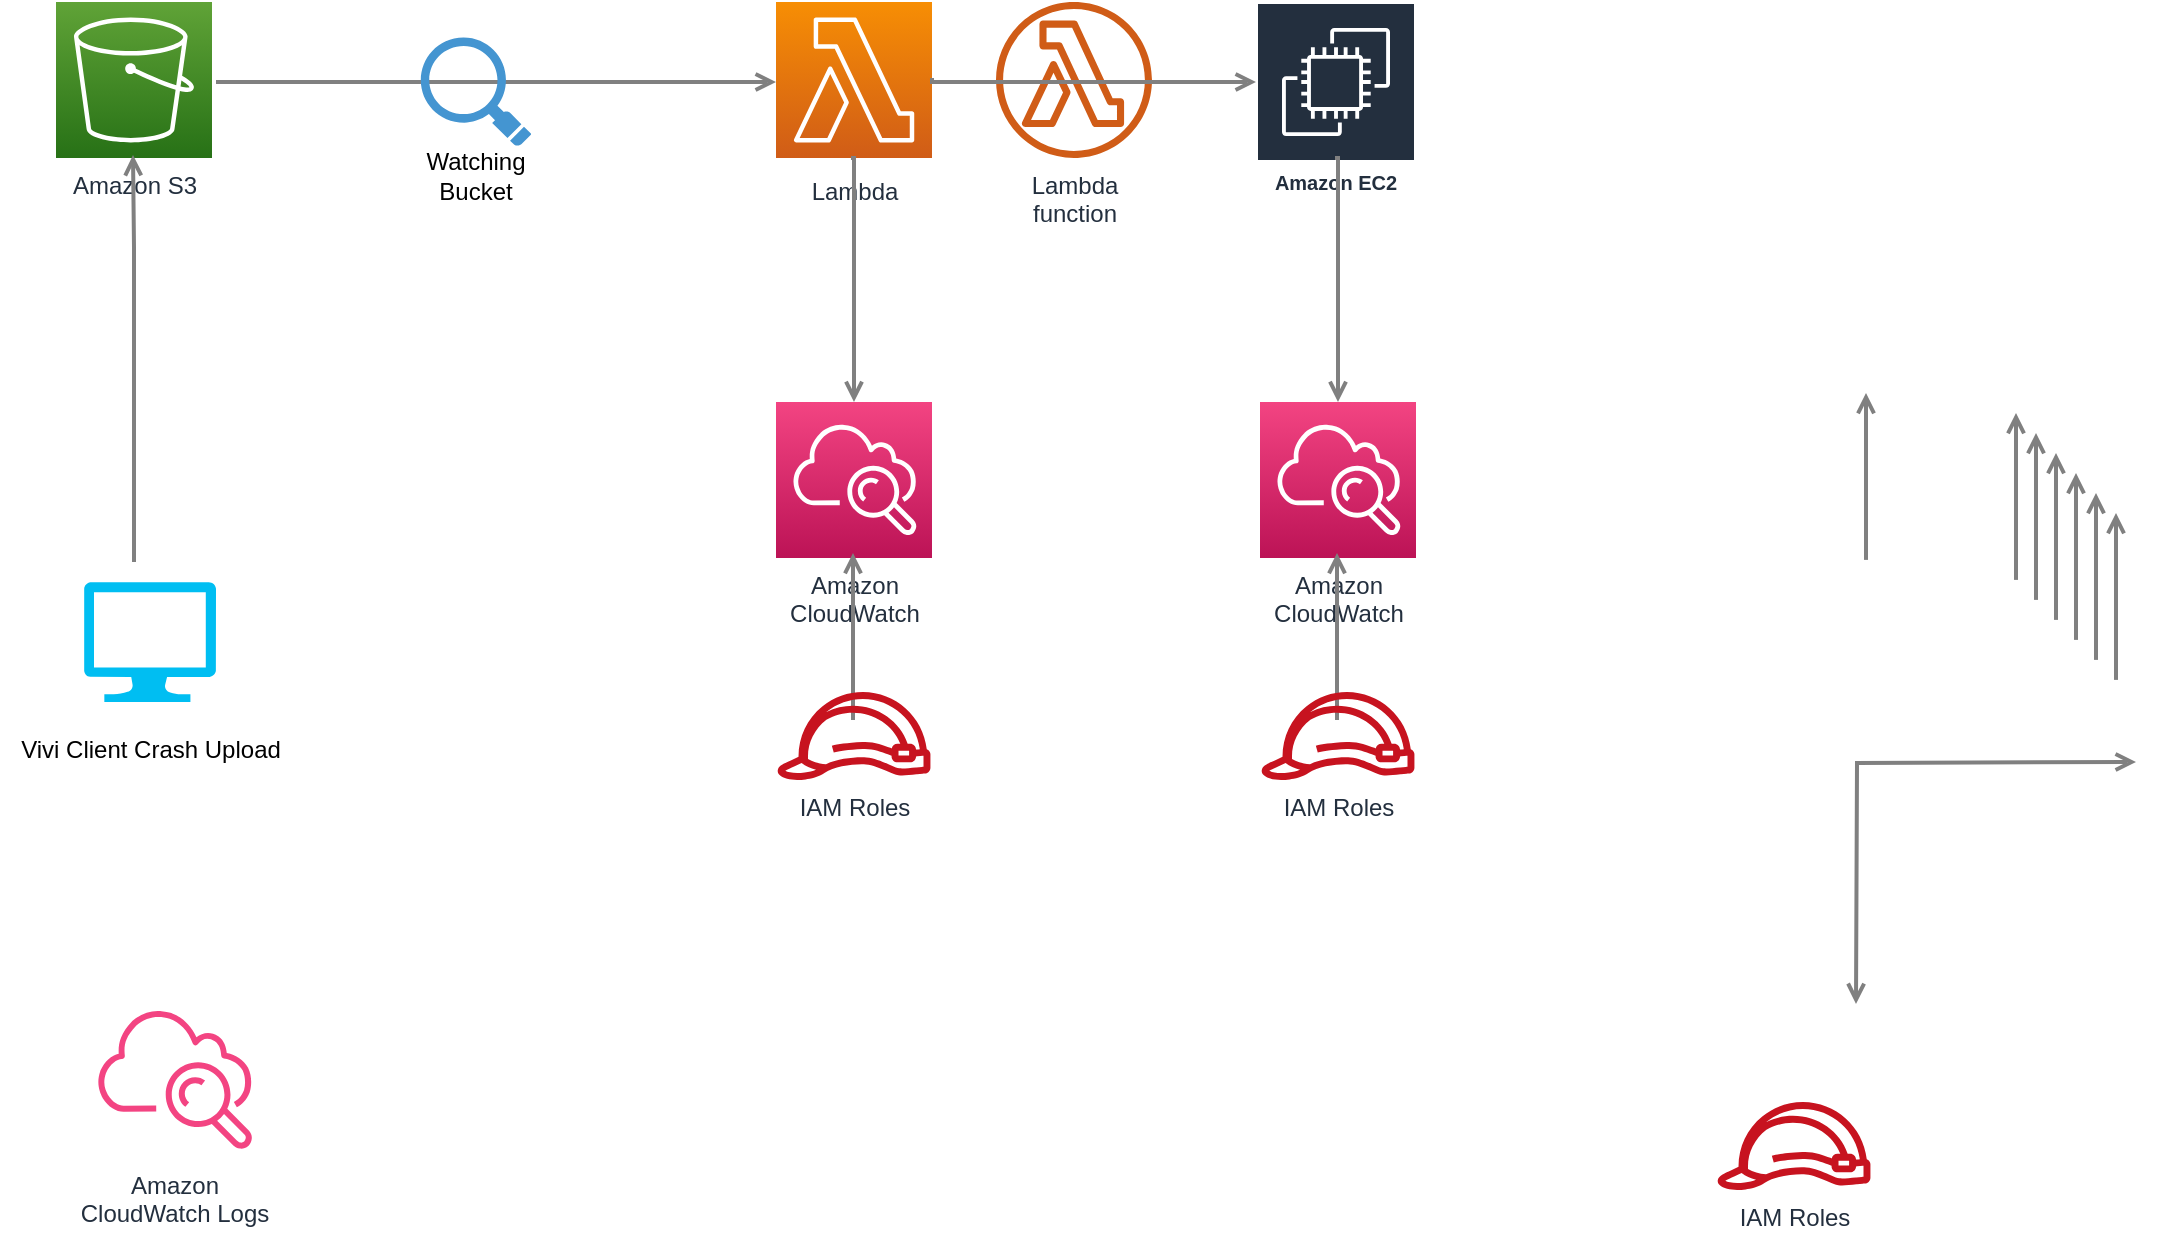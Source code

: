 <mxfile version="22.1.3" type="github">
  <diagram id="Ht1M8jgEwFfnCIfOTk4-" name="Page-1">
    <mxGraphModel dx="1434" dy="758" grid="1" gridSize="10" guides="1" tooltips="1" connect="1" arrows="1" fold="1" page="1" pageScale="1" pageWidth="1169" pageHeight="827" math="0" shadow="0">
      <root>
        <mxCell id="0" />
        <mxCell id="1" parent="0" />
        <mxCell id="UEzPUAAOIrF-is8g5C7q-137" value="" style="edgeStyle=orthogonalEdgeStyle;rounded=0;orthogonalLoop=1;jettySize=auto;html=1;startArrow=none;startFill=0;endArrow=open;endFill=0;strokeWidth=2;strokeColor=#808080;" parent="1" target="UEzPUAAOIrF-is8g5C7q-113" edge="1">
          <mxGeometry relative="1" as="geometry">
            <mxPoint x="120" y="80" as="sourcePoint" />
            <mxPoint x="400" y="82" as="targetPoint" />
            <Array as="points">
              <mxPoint x="280" y="80" />
              <mxPoint x="280" y="80" />
            </Array>
          </mxGeometry>
        </mxCell>
        <mxCell id="UEzPUAAOIrF-is8g5C7q-115" value="Lambda&lt;br&gt;function" style="outlineConnect=0;fontColor=#232F3E;gradientColor=none;fillColor=#D05C17;strokeColor=none;dashed=0;verticalLabelPosition=bottom;verticalAlign=top;align=center;html=1;fontSize=12;fontStyle=0;aspect=fixed;pointerEvents=1;shape=mxgraph.aws4.lambda_function;labelBackgroundColor=#ffffff;" parent="1" vertex="1">
          <mxGeometry x="510" y="40" width="78" height="78" as="geometry" />
        </mxCell>
        <mxCell id="UEzPUAAOIrF-is8g5C7q-116" value="Amazon S3" style="outlineConnect=0;fontColor=#232F3E;gradientColor=#60A337;gradientDirection=north;fillColor=#277116;strokeColor=#ffffff;dashed=0;verticalLabelPosition=bottom;verticalAlign=top;align=center;html=1;fontSize=12;fontStyle=0;aspect=fixed;shape=mxgraph.aws4.resourceIcon;resIcon=mxgraph.aws4.s3;labelBackgroundColor=#ffffff;" parent="1" vertex="1">
          <mxGeometry x="40.0" y="40" width="78" height="78" as="geometry" />
        </mxCell>
        <mxCell id="UEzPUAAOIrF-is8g5C7q-121" value="Amazon&lt;br&gt;CloudWatch&lt;br&gt;" style="outlineConnect=0;fontColor=#232F3E;gradientColor=#F34482;gradientDirection=north;fillColor=#BC1356;strokeColor=#ffffff;dashed=0;verticalLabelPosition=bottom;verticalAlign=top;align=center;html=1;fontSize=12;fontStyle=0;aspect=fixed;shape=mxgraph.aws4.resourceIcon;resIcon=mxgraph.aws4.cloudwatch;labelBackgroundColor=#ffffff;" parent="1" vertex="1">
          <mxGeometry x="400.0" y="240" width="78" height="78" as="geometry" />
        </mxCell>
        <mxCell id="UEzPUAAOIrF-is8g5C7q-123" value="Amazon&lt;br&gt;CloudWatch Logs&lt;br&gt;" style="outlineConnect=0;fontColor=#232F3E;gradientColor=none;gradientDirection=north;fillColor=#F34482;strokeColor=none;dashed=0;verticalLabelPosition=bottom;verticalAlign=top;align=center;html=1;fontSize=12;fontStyle=0;aspect=fixed;shape=mxgraph.aws4.cloudwatch;labelBackgroundColor=#ffffff;" parent="1" vertex="1">
          <mxGeometry x="60.0" y="540" width="78" height="78" as="geometry" />
        </mxCell>
        <mxCell id="UEzPUAAOIrF-is8g5C7q-113" value="Lambda" style="outlineConnect=0;fontColor=#232F3E;gradientColor=#F78E04;gradientDirection=north;fillColor=#D05C17;strokeColor=#ffffff;dashed=0;verticalLabelPosition=bottom;verticalAlign=top;align=center;html=1;fontSize=12;fontStyle=0;aspect=fixed;shape=mxgraph.aws4.resourceIcon;resIcon=mxgraph.aws4.lambda;labelBackgroundColor=#ffffff;spacingTop=3;" parent="1" vertex="1">
          <mxGeometry x="400" y="40" width="78" height="78" as="geometry" />
        </mxCell>
        <mxCell id="jArsyIoAfTxyTNQY9Qwl-6" value="Amazon EC2" style="sketch=0;outlineConnect=0;fontColor=#232F3E;gradientColor=none;strokeColor=#ffffff;fillColor=#232F3E;dashed=0;verticalLabelPosition=middle;verticalAlign=bottom;align=center;html=1;whiteSpace=wrap;fontSize=10;fontStyle=1;spacing=3;shape=mxgraph.aws4.productIcon;prIcon=mxgraph.aws4.ec2;" vertex="1" parent="1">
          <mxGeometry x="640" y="40" width="80" height="100" as="geometry" />
        </mxCell>
        <mxCell id="jArsyIoAfTxyTNQY9Qwl-8" value="" style="edgeStyle=orthogonalEdgeStyle;rounded=0;orthogonalLoop=1;jettySize=auto;html=1;startArrow=open;startFill=0;endArrow=open;endFill=0;strokeWidth=2;strokeColor=#808080;" edge="1" parent="1">
          <mxGeometry relative="1" as="geometry">
            <Array as="points" />
            <mxPoint x="1080" y="420" as="sourcePoint" />
            <mxPoint x="940" y="541" as="targetPoint" />
          </mxGeometry>
        </mxCell>
        <mxCell id="jArsyIoAfTxyTNQY9Qwl-9" value="" style="edgeStyle=orthogonalEdgeStyle;rounded=0;orthogonalLoop=1;jettySize=auto;html=1;startArrow=none;startFill=0;endArrow=open;endFill=0;strokeWidth=2;strokeColor=#808080;" edge="1" parent="1">
          <mxGeometry relative="1" as="geometry">
            <mxPoint x="79" y="320" as="sourcePoint" />
            <mxPoint x="78.5" y="116.5" as="targetPoint" />
            <Array as="points">
              <mxPoint x="78.5" y="162.5" />
              <mxPoint x="78.5" y="162.5" />
            </Array>
          </mxGeometry>
        </mxCell>
        <mxCell id="jArsyIoAfTxyTNQY9Qwl-10" value="" style="shadow=0;dashed=0;html=1;strokeColor=none;fillColor=#4495D1;labelPosition=center;verticalLabelPosition=bottom;verticalAlign=top;align=center;outlineConnect=0;shape=mxgraph.veeam.magnifying_glass;pointerEvents=1;" vertex="1" parent="1">
          <mxGeometry x="222.4" y="57.8" width="55.2" height="54.4" as="geometry" />
        </mxCell>
        <mxCell id="jArsyIoAfTxyTNQY9Qwl-14" value="" style="edgeStyle=orthogonalEdgeStyle;rounded=0;orthogonalLoop=1;jettySize=auto;html=1;startArrow=none;startFill=0;endArrow=open;endFill=0;strokeWidth=2;strokeColor=#808080;" edge="1" parent="1" target="jArsyIoAfTxyTNQY9Qwl-6">
          <mxGeometry relative="1" as="geometry">
            <mxPoint x="478" y="78" as="sourcePoint" />
            <mxPoint x="640" y="79" as="targetPoint" />
            <Array as="points">
              <mxPoint x="478" y="80" />
            </Array>
          </mxGeometry>
        </mxCell>
        <mxCell id="jArsyIoAfTxyTNQY9Qwl-15" value="" style="edgeStyle=orthogonalEdgeStyle;rounded=0;orthogonalLoop=1;jettySize=auto;html=1;startArrow=none;startFill=0;endArrow=open;endFill=0;strokeWidth=2;strokeColor=#808080;" edge="1" parent="1" target="UEzPUAAOIrF-is8g5C7q-121">
          <mxGeometry relative="1" as="geometry">
            <mxPoint x="437.5" y="118.0" as="sourcePoint" />
            <mxPoint x="440.5" y="198.55" as="targetPoint" />
            <Array as="points">
              <mxPoint x="439" y="118" />
            </Array>
          </mxGeometry>
        </mxCell>
        <mxCell id="jArsyIoAfTxyTNQY9Qwl-16" value="" style="edgeStyle=orthogonalEdgeStyle;rounded=0;orthogonalLoop=1;jettySize=auto;html=1;startArrow=none;startFill=0;endArrow=open;endFill=0;strokeWidth=2;strokeColor=#808080;" edge="1" parent="1">
          <mxGeometry relative="1" as="geometry">
            <mxPoint x="438.5" y="399" as="sourcePoint" />
            <mxPoint x="438.5" y="315.5" as="targetPoint" />
            <Array as="points">
              <mxPoint x="438.5" y="361.5" />
              <mxPoint x="438.5" y="361.5" />
            </Array>
          </mxGeometry>
        </mxCell>
        <mxCell id="jArsyIoAfTxyTNQY9Qwl-17" value="" style="edgeStyle=orthogonalEdgeStyle;rounded=0;orthogonalLoop=1;jettySize=auto;html=1;startArrow=none;startFill=0;endArrow=open;endFill=0;strokeWidth=2;strokeColor=#808080;" edge="1" parent="1">
          <mxGeometry relative="1" as="geometry">
            <mxPoint x="945" y="318.95" as="sourcePoint" />
            <mxPoint x="945" y="235.45" as="targetPoint" />
            <Array as="points">
              <mxPoint x="945" y="281.45" />
              <mxPoint x="945" y="281.45" />
            </Array>
          </mxGeometry>
        </mxCell>
        <mxCell id="jArsyIoAfTxyTNQY9Qwl-18" value="" style="edgeStyle=orthogonalEdgeStyle;rounded=0;orthogonalLoop=1;jettySize=auto;html=1;startArrow=none;startFill=0;endArrow=open;endFill=0;strokeWidth=2;strokeColor=#808080;" edge="1" parent="1">
          <mxGeometry relative="1" as="geometry">
            <mxPoint x="1020" y="328.95" as="sourcePoint" />
            <mxPoint x="1020" y="245.45" as="targetPoint" />
            <Array as="points">
              <mxPoint x="1020" y="291.45" />
              <mxPoint x="1020" y="291.45" />
            </Array>
          </mxGeometry>
        </mxCell>
        <mxCell id="jArsyIoAfTxyTNQY9Qwl-19" value="" style="edgeStyle=orthogonalEdgeStyle;rounded=0;orthogonalLoop=1;jettySize=auto;html=1;startArrow=none;startFill=0;endArrow=open;endFill=0;strokeWidth=2;strokeColor=#808080;" edge="1" parent="1">
          <mxGeometry relative="1" as="geometry">
            <mxPoint x="1030" y="338.95" as="sourcePoint" />
            <mxPoint x="1030" y="255.45" as="targetPoint" />
            <Array as="points">
              <mxPoint x="1030" y="301.45" />
              <mxPoint x="1030" y="301.45" />
            </Array>
          </mxGeometry>
        </mxCell>
        <mxCell id="jArsyIoAfTxyTNQY9Qwl-20" value="" style="edgeStyle=orthogonalEdgeStyle;rounded=0;orthogonalLoop=1;jettySize=auto;html=1;startArrow=none;startFill=0;endArrow=open;endFill=0;strokeWidth=2;strokeColor=#808080;" edge="1" parent="1">
          <mxGeometry relative="1" as="geometry">
            <mxPoint x="1040" y="348.95" as="sourcePoint" />
            <mxPoint x="1040" y="265.45" as="targetPoint" />
            <Array as="points">
              <mxPoint x="1040" y="311.45" />
              <mxPoint x="1040" y="311.45" />
            </Array>
          </mxGeometry>
        </mxCell>
        <mxCell id="jArsyIoAfTxyTNQY9Qwl-21" value="" style="edgeStyle=orthogonalEdgeStyle;rounded=0;orthogonalLoop=1;jettySize=auto;html=1;startArrow=none;startFill=0;endArrow=open;endFill=0;strokeWidth=2;strokeColor=#808080;" edge="1" parent="1">
          <mxGeometry relative="1" as="geometry">
            <mxPoint x="1050" y="358.95" as="sourcePoint" />
            <mxPoint x="1050" y="275.45" as="targetPoint" />
            <Array as="points">
              <mxPoint x="1050" y="321.45" />
              <mxPoint x="1050" y="321.45" />
            </Array>
          </mxGeometry>
        </mxCell>
        <mxCell id="jArsyIoAfTxyTNQY9Qwl-22" value="" style="edgeStyle=orthogonalEdgeStyle;rounded=0;orthogonalLoop=1;jettySize=auto;html=1;startArrow=none;startFill=0;endArrow=open;endFill=0;strokeWidth=2;strokeColor=#808080;" edge="1" parent="1">
          <mxGeometry relative="1" as="geometry">
            <mxPoint x="1060" y="368.95" as="sourcePoint" />
            <mxPoint x="1060" y="285.45" as="targetPoint" />
            <Array as="points">
              <mxPoint x="1060" y="331.45" />
              <mxPoint x="1060" y="331.45" />
            </Array>
          </mxGeometry>
        </mxCell>
        <mxCell id="jArsyIoAfTxyTNQY9Qwl-23" value="" style="edgeStyle=orthogonalEdgeStyle;rounded=0;orthogonalLoop=1;jettySize=auto;html=1;startArrow=none;startFill=0;endArrow=open;endFill=0;strokeWidth=2;strokeColor=#808080;" edge="1" parent="1">
          <mxGeometry relative="1" as="geometry">
            <mxPoint x="1070" y="378.95" as="sourcePoint" />
            <mxPoint x="1070" y="295.45" as="targetPoint" />
            <Array as="points">
              <mxPoint x="1070" y="341.45" />
              <mxPoint x="1070" y="341.45" />
            </Array>
          </mxGeometry>
        </mxCell>
        <mxCell id="jArsyIoAfTxyTNQY9Qwl-24" value="" style="verticalLabelPosition=bottom;html=1;verticalAlign=top;align=center;strokeColor=none;fillColor=#00BEF2;shape=mxgraph.azure.computer;pointerEvents=1;" vertex="1" parent="1">
          <mxGeometry x="54" y="330" width="66" height="60" as="geometry" />
        </mxCell>
        <mxCell id="jArsyIoAfTxyTNQY9Qwl-26" value="Vivi Client Crash Upload" style="text;html=1;align=center;verticalAlign=middle;resizable=0;points=[];autosize=1;strokeColor=none;fillColor=none;" vertex="1" parent="1">
          <mxGeometry x="12" y="399" width="150" height="30" as="geometry" />
        </mxCell>
        <mxCell id="jArsyIoAfTxyTNQY9Qwl-25" value="Watching Bucket" style="text;strokeColor=none;align=center;fillColor=none;html=1;verticalAlign=middle;whiteSpace=wrap;rounded=0;" vertex="1" parent="1">
          <mxGeometry x="220" y="112.2" width="60" height="30" as="geometry" />
        </mxCell>
        <mxCell id="jArsyIoAfTxyTNQY9Qwl-29" value="IAM Roles" style="outlineConnect=0;fontColor=#232F3E;gradientColor=none;fillColor=#C7131F;strokeColor=none;dashed=0;verticalLabelPosition=bottom;verticalAlign=top;align=center;html=1;fontSize=12;fontStyle=0;aspect=fixed;pointerEvents=1;shape=mxgraph.aws4.role;labelBackgroundColor=#ffffff;" vertex="1" parent="1">
          <mxGeometry x="400.0" y="385" width="78" height="44" as="geometry" />
        </mxCell>
        <mxCell id="UEzPUAAOIrF-is8g5C7q-122" value="IAM Roles" style="outlineConnect=0;fontColor=#232F3E;gradientColor=none;fillColor=#C7131F;strokeColor=none;dashed=0;verticalLabelPosition=bottom;verticalAlign=top;align=center;html=1;fontSize=12;fontStyle=0;aspect=fixed;pointerEvents=1;shape=mxgraph.aws4.role;labelBackgroundColor=#ffffff;" parent="1" vertex="1">
          <mxGeometry x="870.0" y="590" width="78" height="44" as="geometry" />
        </mxCell>
        <mxCell id="jArsyIoAfTxyTNQY9Qwl-31" value="Amazon&lt;br&gt;CloudWatch&lt;br&gt;" style="outlineConnect=0;fontColor=#232F3E;gradientColor=#F34482;gradientDirection=north;fillColor=#BC1356;strokeColor=#ffffff;dashed=0;verticalLabelPosition=bottom;verticalAlign=top;align=center;html=1;fontSize=12;fontStyle=0;aspect=fixed;shape=mxgraph.aws4.resourceIcon;resIcon=mxgraph.aws4.cloudwatch;labelBackgroundColor=#ffffff;" vertex="1" parent="1">
          <mxGeometry x="642.0" y="240" width="78" height="78" as="geometry" />
        </mxCell>
        <mxCell id="jArsyIoAfTxyTNQY9Qwl-32" value="" style="edgeStyle=orthogonalEdgeStyle;rounded=0;orthogonalLoop=1;jettySize=auto;html=1;startArrow=none;startFill=0;endArrow=open;endFill=0;strokeWidth=2;strokeColor=#808080;" edge="1" parent="1" target="jArsyIoAfTxyTNQY9Qwl-31">
          <mxGeometry relative="1" as="geometry">
            <mxPoint x="679.5" y="118" as="sourcePoint" />
            <mxPoint x="682.5" y="198.55" as="targetPoint" />
            <Array as="points">
              <mxPoint x="681" y="118" />
            </Array>
          </mxGeometry>
        </mxCell>
        <mxCell id="jArsyIoAfTxyTNQY9Qwl-33" value="" style="edgeStyle=orthogonalEdgeStyle;rounded=0;orthogonalLoop=1;jettySize=auto;html=1;startArrow=none;startFill=0;endArrow=open;endFill=0;strokeWidth=2;strokeColor=#808080;" edge="1" parent="1">
          <mxGeometry relative="1" as="geometry">
            <mxPoint x="680.5" y="399" as="sourcePoint" />
            <mxPoint x="680.5" y="315.5" as="targetPoint" />
            <Array as="points">
              <mxPoint x="680.5" y="361.5" />
              <mxPoint x="680.5" y="361.5" />
            </Array>
          </mxGeometry>
        </mxCell>
        <mxCell id="jArsyIoAfTxyTNQY9Qwl-34" value="IAM Roles" style="outlineConnect=0;fontColor=#232F3E;gradientColor=none;fillColor=#C7131F;strokeColor=none;dashed=0;verticalLabelPosition=bottom;verticalAlign=top;align=center;html=1;fontSize=12;fontStyle=0;aspect=fixed;pointerEvents=1;shape=mxgraph.aws4.role;labelBackgroundColor=#ffffff;" vertex="1" parent="1">
          <mxGeometry x="642.0" y="385" width="78" height="44" as="geometry" />
        </mxCell>
      </root>
    </mxGraphModel>
  </diagram>
</mxfile>
